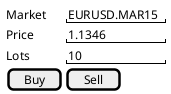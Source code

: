 @startsalt
{
  Market   | "EURUSD.MAR15"
  Price    | "1.1346      "
  Lots     | "10          "
  [ Buy  ] | [ Sell ]
}
@endsalt
